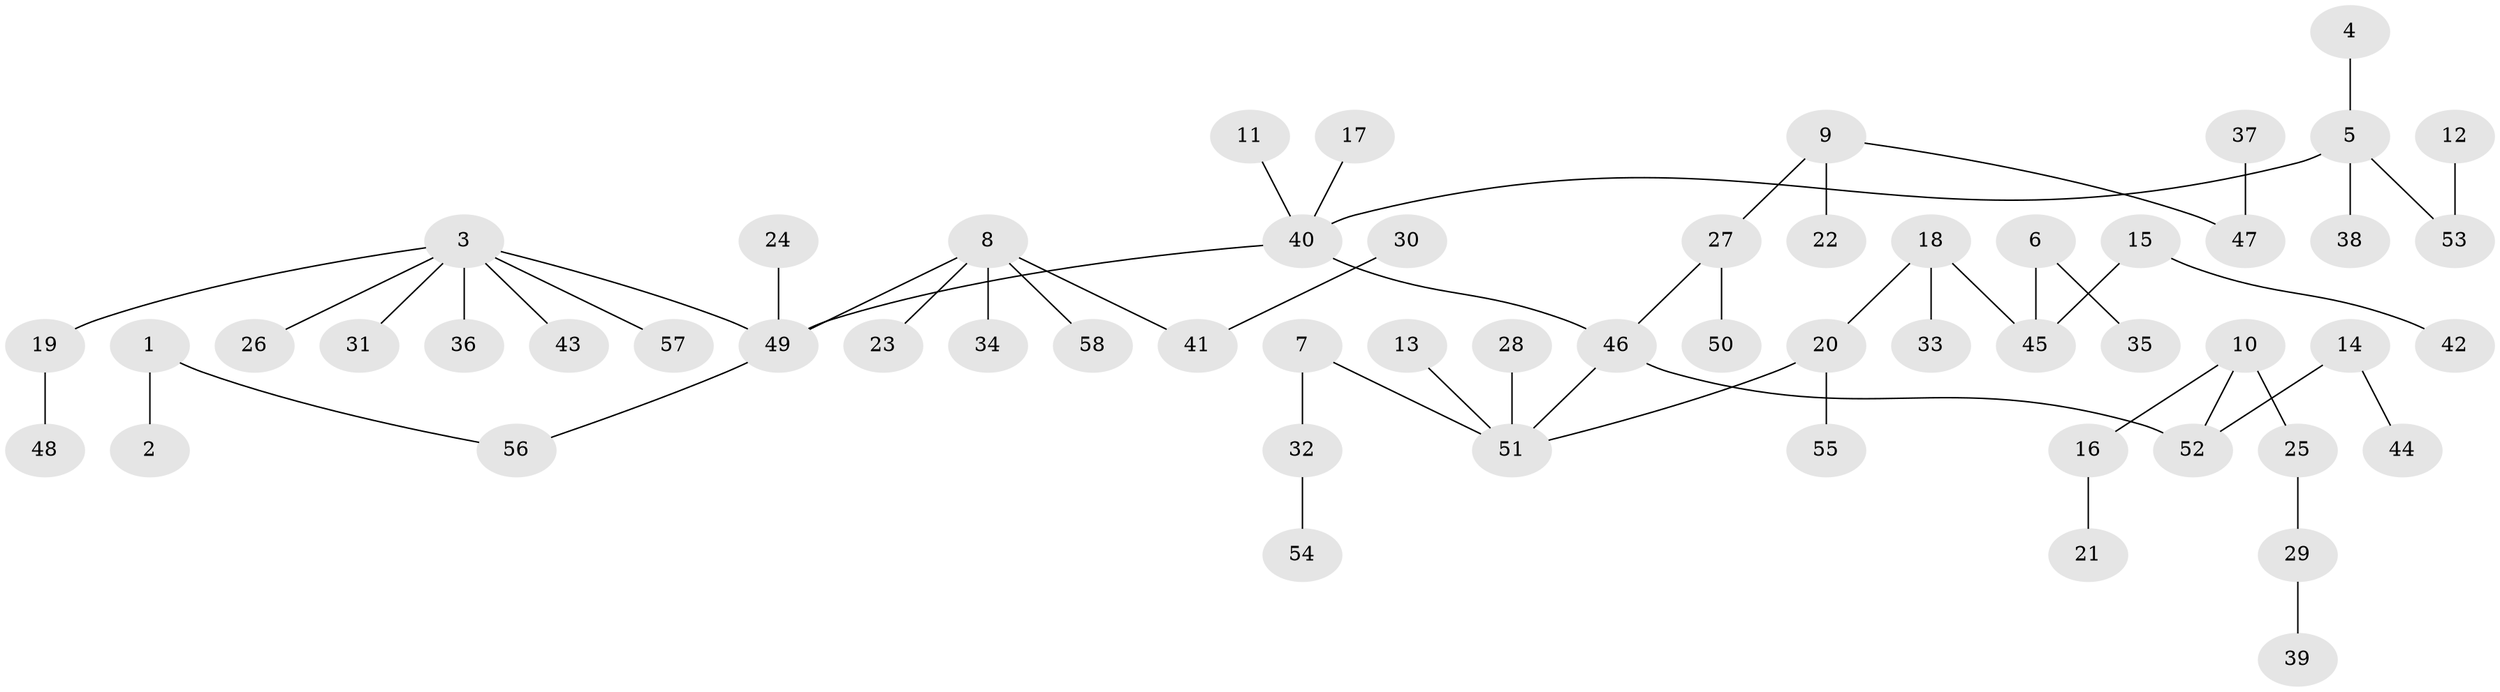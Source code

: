// original degree distribution, {6: 0.034782608695652174, 7: 0.008695652173913044, 3: 0.08695652173913043, 1: 0.5304347826086957, 5: 0.05217391304347826, 4: 0.043478260869565216, 2: 0.24347826086956523}
// Generated by graph-tools (version 1.1) at 2025/02/03/09/25 03:02:19]
// undirected, 58 vertices, 57 edges
graph export_dot {
graph [start="1"]
  node [color=gray90,style=filled];
  1;
  2;
  3;
  4;
  5;
  6;
  7;
  8;
  9;
  10;
  11;
  12;
  13;
  14;
  15;
  16;
  17;
  18;
  19;
  20;
  21;
  22;
  23;
  24;
  25;
  26;
  27;
  28;
  29;
  30;
  31;
  32;
  33;
  34;
  35;
  36;
  37;
  38;
  39;
  40;
  41;
  42;
  43;
  44;
  45;
  46;
  47;
  48;
  49;
  50;
  51;
  52;
  53;
  54;
  55;
  56;
  57;
  58;
  1 -- 2 [weight=1.0];
  1 -- 56 [weight=1.0];
  3 -- 19 [weight=1.0];
  3 -- 26 [weight=1.0];
  3 -- 31 [weight=1.0];
  3 -- 36 [weight=1.0];
  3 -- 43 [weight=1.0];
  3 -- 49 [weight=1.0];
  3 -- 57 [weight=1.0];
  4 -- 5 [weight=1.0];
  5 -- 38 [weight=1.0];
  5 -- 40 [weight=1.0];
  5 -- 53 [weight=1.0];
  6 -- 35 [weight=1.0];
  6 -- 45 [weight=1.0];
  7 -- 32 [weight=1.0];
  7 -- 51 [weight=1.0];
  8 -- 23 [weight=1.0];
  8 -- 34 [weight=1.0];
  8 -- 41 [weight=1.0];
  8 -- 49 [weight=1.0];
  8 -- 58 [weight=1.0];
  9 -- 22 [weight=1.0];
  9 -- 27 [weight=1.0];
  9 -- 47 [weight=1.0];
  10 -- 16 [weight=1.0];
  10 -- 25 [weight=1.0];
  10 -- 52 [weight=1.0];
  11 -- 40 [weight=1.0];
  12 -- 53 [weight=1.0];
  13 -- 51 [weight=1.0];
  14 -- 44 [weight=1.0];
  14 -- 52 [weight=1.0];
  15 -- 42 [weight=1.0];
  15 -- 45 [weight=1.0];
  16 -- 21 [weight=1.0];
  17 -- 40 [weight=1.0];
  18 -- 20 [weight=1.0];
  18 -- 33 [weight=1.0];
  18 -- 45 [weight=1.0];
  19 -- 48 [weight=1.0];
  20 -- 51 [weight=1.0];
  20 -- 55 [weight=1.0];
  24 -- 49 [weight=1.0];
  25 -- 29 [weight=1.0];
  27 -- 46 [weight=1.0];
  27 -- 50 [weight=1.0];
  28 -- 51 [weight=1.0];
  29 -- 39 [weight=1.0];
  30 -- 41 [weight=1.0];
  32 -- 54 [weight=1.0];
  37 -- 47 [weight=1.0];
  40 -- 46 [weight=1.0];
  40 -- 49 [weight=1.0];
  46 -- 51 [weight=1.0];
  46 -- 52 [weight=1.0];
  49 -- 56 [weight=1.0];
}
